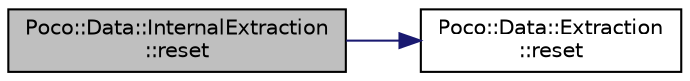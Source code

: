 digraph "Poco::Data::InternalExtraction::reset"
{
 // LATEX_PDF_SIZE
  edge [fontname="Helvetica",fontsize="10",labelfontname="Helvetica",labelfontsize="10"];
  node [fontname="Helvetica",fontsize="10",shape=record];
  rankdir="LR";
  Node1 [label="Poco::Data::InternalExtraction\l::reset",height=0.2,width=0.4,color="black", fillcolor="grey75", style="filled", fontcolor="black",tooltip=" "];
  Node1 -> Node2 [color="midnightblue",fontsize="10",style="solid"];
  Node2 [label="Poco::Data::Extraction\l::reset",height=0.2,width=0.4,color="black", fillcolor="white", style="filled",URL="$classPoco_1_1Data_1_1Extraction.html#abad67c461ee2817f73dc0cbcd9bfd83b",tooltip=" "];
}
